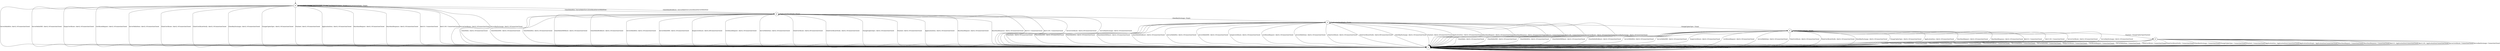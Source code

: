 digraph g {

	s0 [shape="circle" label="s0"];
	s1 [shape="circle" label="s1"];
	s2 [shape="circle" label="s2"];
	s3 [shape="circle" label="s3"];
	s4 [shape="circle" label="s4"];
	s5 [shape="circle" label="s5"];
	s0 -> s0 [label="ClientHello / Empty"];
	s0 -> s0 [label="ClientHelloDHE / Empty"];
	s0 -> s2 [label="ClientHelloRSA / ServerHelloTLSv12CertificateServerHelloDone"];
	s0 -> s0 [label="ClientHelloDHEReset / Empty"];
	s0 -> s2 [label="ClientHelloRSAReset / ServerHelloTLSv12CertificateServerHelloDone"];
	s0 -> s1 [label="ServerHelloRSA / Alert2.10ConnectionClosed"];
	s0 -> s1 [label="ServerHelloDHE / Alert2.10ConnectionClosed"];
	s0 -> s1 [label="EmptyCertificate / Alert2.10ConnectionClosed"];
	s0 -> s1 [label="CertificateRequest / Alert2.10ConnectionClosed"];
	s0 -> s1 [label="ServerHelloDone / Alert2.10ConnectionClosed"];
	s0 -> s1 [label="ClientCertificate / Alert2.10ConnectionClosed"];
	s0 -> s1 [label="ClientCertificateVerify / Alert2.10ConnectionClosed"];
	s0 -> s1 [label="ClientKeyExchange / Alert2.10ConnectionClosed"];
	s0 -> s1 [label="ChangeCipherSpec / Alert2.10ConnectionClosed"];
	s0 -> s1 [label="Finished / Alert2.10ConnectionClosed"];
	s0 -> s1 [label="ApplicationData / Alert2.10ConnectionClosed"];
	s0 -> s0 [label="ApplicationDataEmpty / Empty"];
	s0 -> s1 [label="HeartbeatRequest / Alert2.10ConnectionClosed"];
	s0 -> s1 [label="HeartbeatResponse / Alert2.10ConnectionClosed"];
	s0 -> s1 [label="Alert10 / ConnectionClosed"];
	s0 -> s1 [label="Alert1100 / ConnectionClosed"];
	s0 -> s1 [label="ServerCertificate / Alert2.10ConnectionClosed"];
	s0 -> s1 [label="ServerKeyExchange / Alert2.10ConnectionClosed"];
	s1 -> s1 [label="ClientHello / x"];
	s1 -> s1 [label="ClientHelloDHE / x"];
	s1 -> s1 [label="ClientHelloRSA / x"];
	s1 -> s1 [label="ClientHelloDHEReset / x"];
	s1 -> s1 [label="ClientHelloRSAReset / x"];
	s1 -> s1 [label="ServerHelloRSA / x"];
	s1 -> s1 [label="ServerHelloDHE / x"];
	s1 -> s1 [label="EmptyCertificate / x"];
	s1 -> s1 [label="CertificateRequest / x"];
	s1 -> s1 [label="ServerHelloDone / x"];
	s1 -> s1 [label="ClientCertificate / x"];
	s1 -> s1 [label="ClientCertificateVerify / x"];
	s1 -> s1 [label="ClientKeyExchange / x"];
	s1 -> s1 [label="ChangeCipherSpec / x"];
	s1 -> s1 [label="Finished / x"];
	s1 -> s1 [label="ApplicationData / x"];
	s1 -> s1 [label="ApplicationDataEmpty / x"];
	s1 -> s1 [label="HeartbeatRequest / x"];
	s1 -> s1 [label="HeartbeatResponse / x"];
	s1 -> s1 [label="Alert10 / x"];
	s1 -> s1 [label="Alert1100 / x"];
	s1 -> s1 [label="ServerCertificate / x"];
	s1 -> s1 [label="ServerKeyExchange / x"];
	s2 -> s1 [label="ClientHello / Alert2.10ConnectionClosed"];
	s2 -> s1 [label="ClientHelloDHE / Alert2.10ConnectionClosed"];
	s2 -> s1 [label="ClientHelloRSA / Alert2.10ConnectionClosed"];
	s2 -> s1 [label="ClientHelloDHEReset / Alert2.10ConnectionClosed"];
	s2 -> s1 [label="ClientHelloRSAReset / Alert2.10ConnectionClosed"];
	s2 -> s1 [label="ServerHelloRSA / Alert2.10ConnectionClosed"];
	s2 -> s1 [label="ServerHelloDHE / Alert2.10ConnectionClosed"];
	s2 -> s1 [label="EmptyCertificate / Alert2.48ConnectionClosed"];
	s2 -> s1 [label="CertificateRequest / Alert2.10ConnectionClosed"];
	s2 -> s1 [label="ServerHelloDone / Alert2.10ConnectionClosed"];
	s2 -> s1 [label="ClientCertificate / Alert2.45ConnectionClosed"];
	s2 -> s1 [label="ClientCertificateVerify / Alert2.10ConnectionClosed"];
	s2 -> s3 [label="ClientKeyExchange / Empty"];
	s2 -> s1 [label="ChangeCipherSpec / Alert2.10ConnectionClosed"];
	s2 -> s1 [label="Finished / Alert2.10ConnectionClosed"];
	s2 -> s1 [label="ApplicationData / Alert2.10ConnectionClosed"];
	s2 -> s2 [label="ApplicationDataEmpty / Empty"];
	s2 -> s1 [label="HeartbeatRequest / Alert2.10ConnectionClosed"];
	s2 -> s1 [label="HeartbeatResponse / Alert2.10ConnectionClosed"];
	s2 -> s1 [label="Alert10 / ConnectionClosed"];
	s2 -> s1 [label="Alert1100 / ConnectionClosed"];
	s2 -> s1 [label="ServerCertificate / Alert2.45ConnectionClosed"];
	s2 -> s1 [label="ServerKeyExchange / Alert2.10ConnectionClosed"];
	s3 -> s1 [label="ClientHello / Alert2.10ConnectionClosed"];
	s3 -> s1 [label="ClientHelloDHE / Alert2.10ConnectionClosed"];
	s3 -> s1 [label="ClientHelloRSA / Alert2.10ConnectionClosed"];
	s3 -> s1 [label="ClientHelloDHEReset / Alert2.10ConnectionClosed"];
	s3 -> s1 [label="ClientHelloRSAReset / Alert2.10ConnectionClosed"];
	s3 -> s1 [label="ServerHelloRSA / Alert2.10ConnectionClosed"];
	s3 -> s1 [label="ServerHelloDHE / Alert2.10ConnectionClosed"];
	s3 -> s1 [label="EmptyCertificate / Alert2.10ConnectionClosed"];
	s3 -> s1 [label="CertificateRequest / Alert2.10ConnectionClosed"];
	s3 -> s1 [label="ServerHelloDone / Alert2.10ConnectionClosed"];
	s3 -> s1 [label="ClientCertificate / Alert2.10ConnectionClosed"];
	s3 -> s1 [label="ClientCertificateVerify / Alert2.80ConnectionClosed"];
	s3 -> s1 [label="ClientKeyExchange / Alert2.10ConnectionClosed"];
	s3 -> s4 [label="ChangeCipherSpec / Empty"];
	s3 -> s1 [label="Finished / Alert2.10ConnectionClosed"];
	s3 -> s1 [label="ApplicationData / Alert2.10ConnectionClosed"];
	s3 -> s3 [label="ApplicationDataEmpty / Empty"];
	s3 -> s1 [label="HeartbeatRequest / Alert2.10ConnectionClosed"];
	s3 -> s1 [label="HeartbeatResponse / Alert2.10ConnectionClosed"];
	s3 -> s1 [label="Alert10 / ConnectionClosed"];
	s3 -> s1 [label="Alert1100 / ConnectionClosed"];
	s3 -> s1 [label="ServerCertificate / Alert2.10ConnectionClosed"];
	s3 -> s1 [label="ServerKeyExchange / Alert2.10ConnectionClosed"];
	s4 -> s1 [label="ClientHello / Alert2.10ConnectionClosed"];
	s4 -> s1 [label="ClientHelloDHE / Alert2.10ConnectionClosed"];
	s4 -> s1 [label="ClientHelloRSA / Alert2.10ConnectionClosed"];
	s4 -> s1 [label="ClientHelloDHEReset / Alert2.10ConnectionClosed"];
	s4 -> s1 [label="ClientHelloRSAReset / Alert2.10ConnectionClosed"];
	s4 -> s1 [label="ServerHelloRSA / Alert2.10ConnectionClosed"];
	s4 -> s1 [label="ServerHelloDHE / Alert2.10ConnectionClosed"];
	s4 -> s1 [label="EmptyCertificate / Alert2.10ConnectionClosed"];
	s4 -> s1 [label="CertificateRequest / Alert2.10ConnectionClosed"];
	s4 -> s1 [label="ServerHelloDone / Alert2.10ConnectionClosed"];
	s4 -> s1 [label="ClientCertificate / Alert2.10ConnectionClosed"];
	s4 -> s1 [label="ClientCertificateVerify / Alert2.10ConnectionClosed"];
	s4 -> s1 [label="ClientKeyExchange / Alert2.10ConnectionClosed"];
	s4 -> s1 [label="ChangeCipherSpec / Alert2.10ConnectionClosed"];
	s4 -> s5 [label="Finished / ChangeCipherSpecFinished"];
	s4 -> s1 [label="ApplicationData / Alert2.10ConnectionClosed"];
	s4 -> s4 [label="ApplicationDataEmpty / Empty"];
	s4 -> s1 [label="HeartbeatRequest / Alert2.10ConnectionClosed"];
	s4 -> s1 [label="HeartbeatResponse / Alert2.10ConnectionClosed"];
	s4 -> s1 [label="Alert10 / ConnectionClosed"];
	s4 -> s1 [label="Alert1100 / ConnectionClosed"];
	s4 -> s1 [label="ServerCertificate / Alert2.10ConnectionClosed"];
	s4 -> s1 [label="ServerKeyExchange / Alert2.10ConnectionClosed"];
	s5 -> s1 [label="ClientHello / ConnectionClosed"];
	s5 -> s1 [label="ClientHelloDHE / ConnectionClosed"];
	s5 -> s1 [label="ClientHelloRSA / ConnectionClosed"];
	s5 -> s1 [label="ClientHelloDHEReset / ConnectionClosed"];
	s5 -> s1 [label="ClientHelloRSAReset / ConnectionClosed"];
	s5 -> s1 [label="ServerHelloRSA / ConnectionClosed"];
	s5 -> s1 [label="ServerHelloDHE / ConnectionClosed"];
	s5 -> s1 [label="EmptyCertificate / ConnectionClosed"];
	s5 -> s1 [label="CertificateRequest / ConnectionClosed"];
	s5 -> s1 [label="ServerHelloDone / ConnectionClosed"];
	s5 -> s1 [label="ClientCertificate / ConnectionClosed"];
	s5 -> s1 [label="ClientCertificateVerify / ConnectionClosed"];
	s5 -> s1 [label="ClientKeyExchange / ConnectionClosed"];
	s5 -> s1 [label="ChangeCipherSpec / ConnectionClosed"];
	s5 -> s1 [label="Finished / ConnectionClosed"];
	s5 -> s1 [label="ApplicationData / ApplicationDataConnectionClosed"];
	s5 -> s1 [label="ApplicationDataEmpty / ApplicationDataConnectionClosed"];
	s5 -> s1 [label="HeartbeatRequest / ConnectionClosed"];
	s5 -> s1 [label="HeartbeatResponse / ConnectionClosed"];
	s5 -> s1 [label="Alert10 / ApplicationDataConnectionClosed"];
	s5 -> s1 [label="Alert1100 / ApplicationDataConnectionClosed"];
	s5 -> s1 [label="ServerCertificate / ConnectionClosed"];
	s5 -> s1 [label="ServerKeyExchange / ConnectionClosed"];

__start0 [label="" shape="none" width="0" height="0"];
__start0 -> s0;

}
